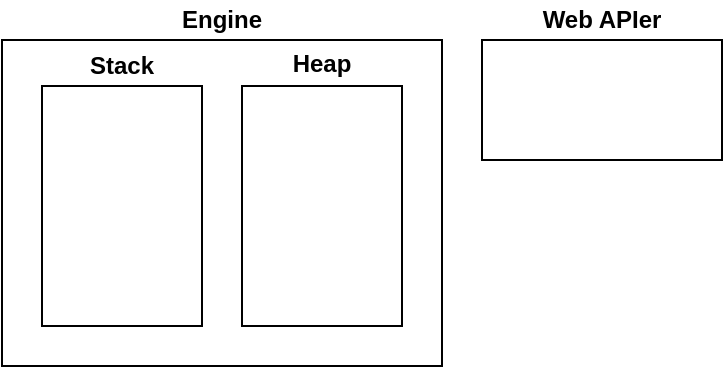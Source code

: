 <mxfile version="13.1.14" type="github">
  <diagram id="-CKtjyOTZqYxdyAydeiL" name="Page-1">
    <mxGraphModel dx="756" dy="496" grid="1" gridSize="10" guides="1" tooltips="1" connect="1" arrows="1" fold="1" page="1" pageScale="1" pageWidth="850" pageHeight="1100" math="0" shadow="0">
      <root>
        <mxCell id="0" />
        <mxCell id="1" parent="0" />
        <mxCell id="EIXX8NUIgJppqDE69sI5-3" value="" style="rounded=0;whiteSpace=wrap;html=1;" vertex="1" parent="1">
          <mxGeometry x="130" y="140" width="220" height="163" as="geometry" />
        </mxCell>
        <mxCell id="EIXX8NUIgJppqDE69sI5-1" value="" style="rounded=0;whiteSpace=wrap;html=1;" vertex="1" parent="1">
          <mxGeometry x="150" y="163" width="80" height="120" as="geometry" />
        </mxCell>
        <mxCell id="EIXX8NUIgJppqDE69sI5-2" value="" style="rounded=0;whiteSpace=wrap;html=1;" vertex="1" parent="1">
          <mxGeometry x="250" y="163" width="80" height="120" as="geometry" />
        </mxCell>
        <mxCell id="EIXX8NUIgJppqDE69sI5-4" value="Engine" style="text;html=1;strokeColor=none;fillColor=none;align=center;verticalAlign=middle;whiteSpace=wrap;rounded=0;fontStyle=1" vertex="1" parent="1">
          <mxGeometry x="130" y="120" width="220" height="20" as="geometry" />
        </mxCell>
        <mxCell id="EIXX8NUIgJppqDE69sI5-5" value="&lt;b&gt;Stack&lt;/b&gt;" style="text;html=1;strokeColor=none;fillColor=none;align=center;verticalAlign=middle;whiteSpace=wrap;rounded=0;" vertex="1" parent="1">
          <mxGeometry x="150" y="143" width="80" height="20" as="geometry" />
        </mxCell>
        <mxCell id="EIXX8NUIgJppqDE69sI5-6" value="&lt;b&gt;Heap&lt;/b&gt;" style="text;html=1;strokeColor=none;fillColor=none;align=center;verticalAlign=middle;whiteSpace=wrap;rounded=0;" vertex="1" parent="1">
          <mxGeometry x="250" y="142" width="80" height="20" as="geometry" />
        </mxCell>
        <mxCell id="EIXX8NUIgJppqDE69sI5-7" value="" style="rounded=0;whiteSpace=wrap;html=1;" vertex="1" parent="1">
          <mxGeometry x="370" y="140" width="120" height="60" as="geometry" />
        </mxCell>
        <mxCell id="EIXX8NUIgJppqDE69sI5-8" value="Web APIer" style="text;html=1;strokeColor=none;fillColor=none;align=center;verticalAlign=middle;whiteSpace=wrap;rounded=0;fontStyle=1" vertex="1" parent="1">
          <mxGeometry x="370" y="120" width="120" height="20" as="geometry" />
        </mxCell>
      </root>
    </mxGraphModel>
  </diagram>
</mxfile>
